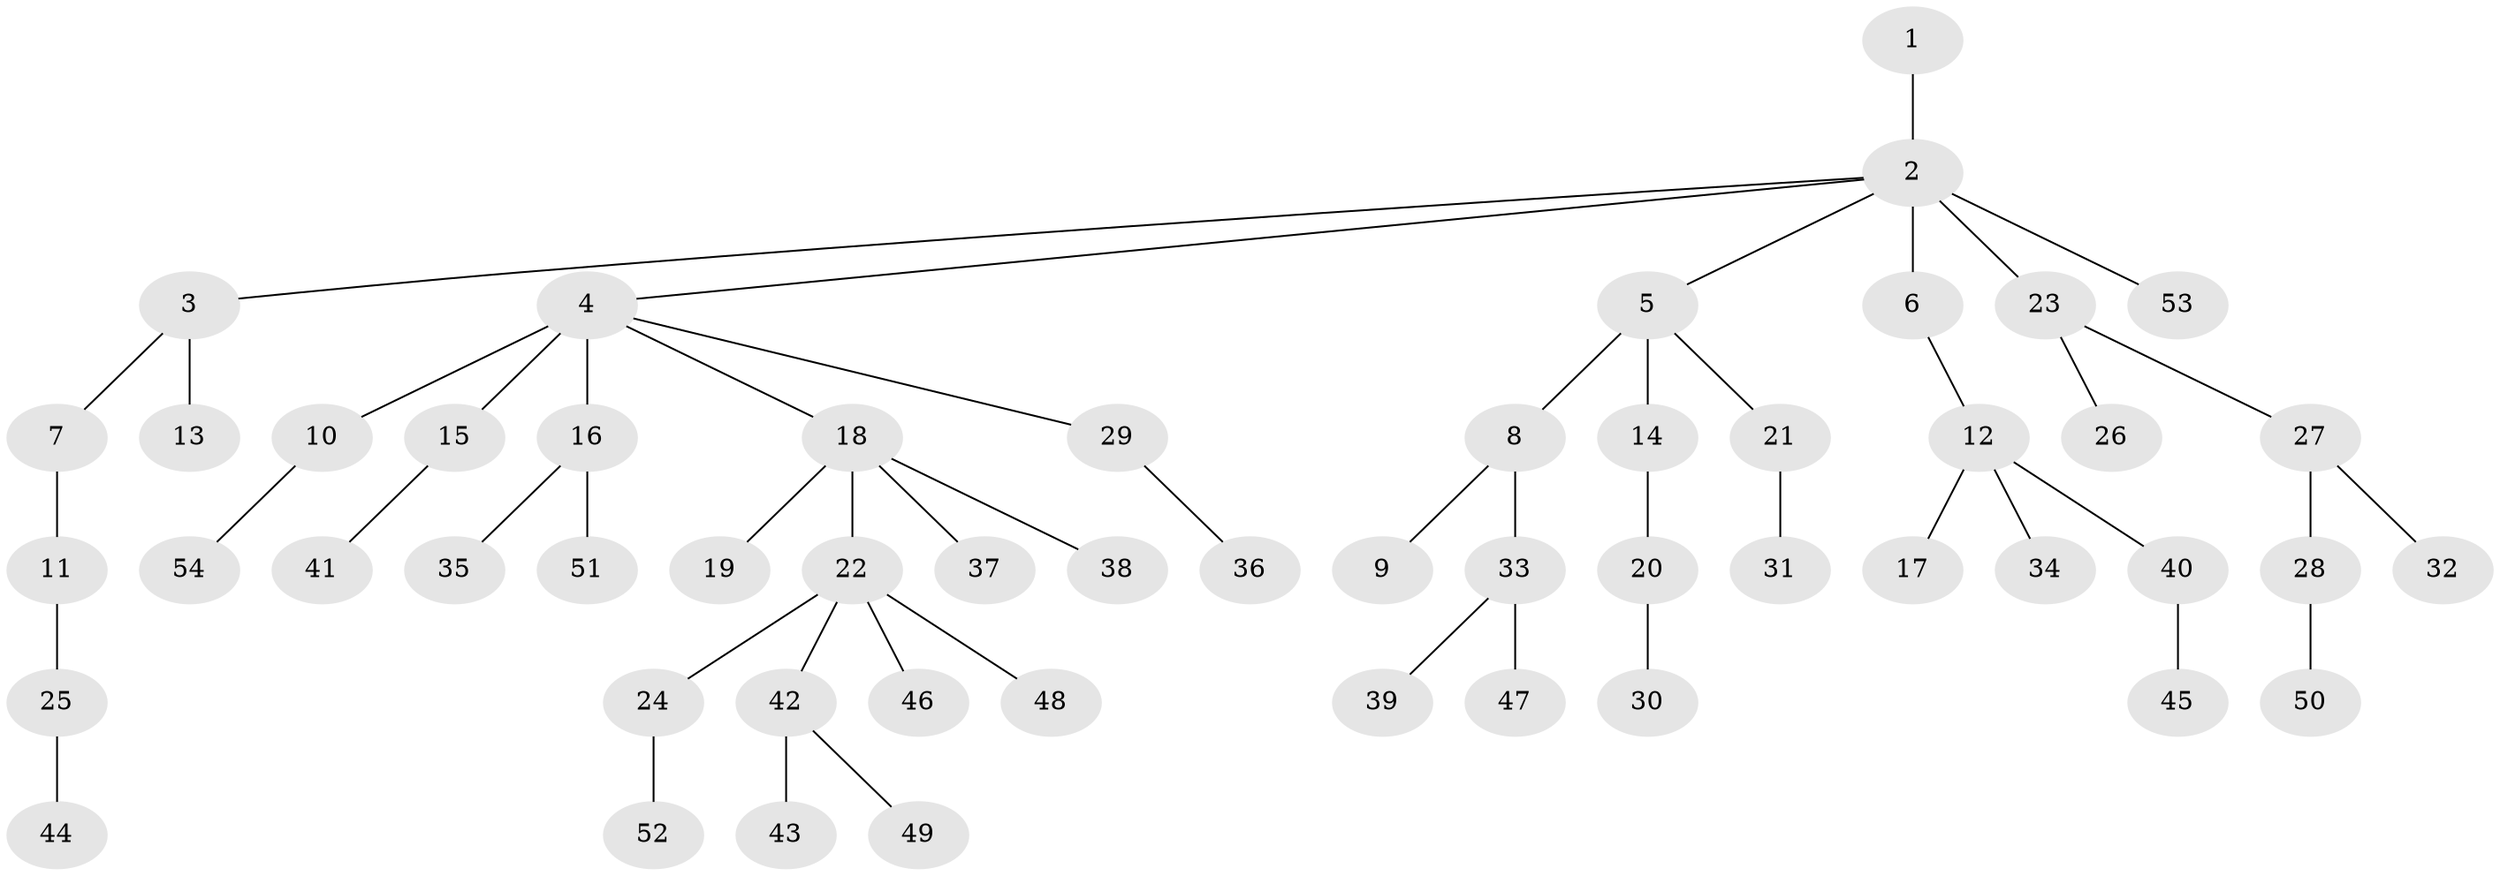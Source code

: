 // original degree distribution, {2: 0.2980769230769231, 7: 0.019230769230769232, 5: 0.028846153846153848, 6: 0.009615384615384616, 4: 0.07692307692307693, 3: 0.08653846153846154, 1: 0.4807692307692308}
// Generated by graph-tools (version 1.1) at 2025/43/03/06/25 01:43:20]
// undirected, 54 vertices, 53 edges
graph export_dot {
graph [start="1"]
  node [color=gray90,style=filled];
  1;
  2;
  3;
  4;
  5;
  6;
  7;
  8;
  9;
  10;
  11;
  12;
  13;
  14;
  15;
  16;
  17;
  18;
  19;
  20;
  21;
  22;
  23;
  24;
  25;
  26;
  27;
  28;
  29;
  30;
  31;
  32;
  33;
  34;
  35;
  36;
  37;
  38;
  39;
  40;
  41;
  42;
  43;
  44;
  45;
  46;
  47;
  48;
  49;
  50;
  51;
  52;
  53;
  54;
  1 -- 2 [weight=1.0];
  2 -- 3 [weight=1.0];
  2 -- 4 [weight=1.0];
  2 -- 5 [weight=1.0];
  2 -- 6 [weight=1.0];
  2 -- 23 [weight=1.0];
  2 -- 53 [weight=2.0];
  3 -- 7 [weight=1.0];
  3 -- 13 [weight=2.0];
  4 -- 10 [weight=1.0];
  4 -- 15 [weight=1.0];
  4 -- 16 [weight=2.0];
  4 -- 18 [weight=1.0];
  4 -- 29 [weight=1.0];
  5 -- 8 [weight=2.0];
  5 -- 14 [weight=1.0];
  5 -- 21 [weight=1.0];
  6 -- 12 [weight=1.0];
  7 -- 11 [weight=2.0];
  8 -- 9 [weight=1.0];
  8 -- 33 [weight=1.0];
  10 -- 54 [weight=1.0];
  11 -- 25 [weight=1.0];
  12 -- 17 [weight=1.0];
  12 -- 34 [weight=1.0];
  12 -- 40 [weight=2.0];
  14 -- 20 [weight=1.0];
  15 -- 41 [weight=1.0];
  16 -- 35 [weight=1.0];
  16 -- 51 [weight=1.0];
  18 -- 19 [weight=1.0];
  18 -- 22 [weight=2.0];
  18 -- 37 [weight=1.0];
  18 -- 38 [weight=1.0];
  20 -- 30 [weight=1.0];
  21 -- 31 [weight=1.0];
  22 -- 24 [weight=1.0];
  22 -- 42 [weight=1.0];
  22 -- 46 [weight=1.0];
  22 -- 48 [weight=1.0];
  23 -- 26 [weight=1.0];
  23 -- 27 [weight=1.0];
  24 -- 52 [weight=1.0];
  25 -- 44 [weight=1.0];
  27 -- 28 [weight=1.0];
  27 -- 32 [weight=1.0];
  28 -- 50 [weight=1.0];
  29 -- 36 [weight=1.0];
  33 -- 39 [weight=1.0];
  33 -- 47 [weight=1.0];
  40 -- 45 [weight=1.0];
  42 -- 43 [weight=1.0];
  42 -- 49 [weight=1.0];
}

